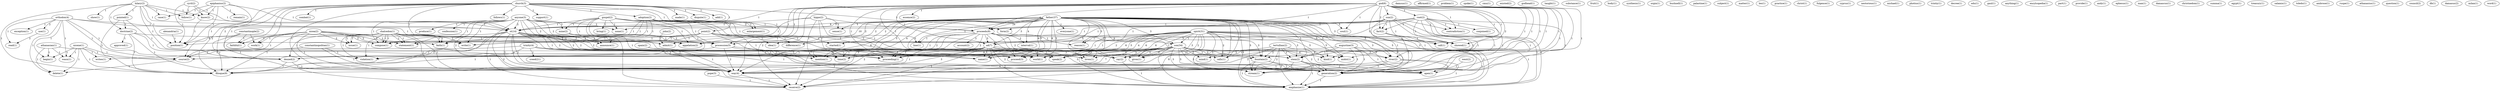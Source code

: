 digraph G {
  epiphanius [ label="epiphanius(2)" ];
  case [ label="case(1)" ];
  follow [ label="follow(1)" ];
  remain [ label="remain(1)" ];
  know [ label="know(2)" ];
  st [ label="st(14)" ];
  speak [ label="speak(2)" ];
  position [ label="position(1)" ];
  damsus [ label="damsus(1)" ];
  hilary [ label="hilary(2)" ];
  show [ label="show(1)" ];
  pointed [ label="pointed(1)" ];
  doctrine [ label="doctrine(2)" ];
  filioque [ label="filioque(9)" ];
  time [ label="time(2)" ];
  affirmed [ label="affirmed(1)" ];
  problem [ label="problem(1)" ];
  spoke [ label="spoke(1)" ];
  anyone [ label="anyone(3)" ];
  produce [ label="produce(1)" ];
  confession [ label="confession(1)" ];
  mine [ label="mine(2)" ];
  announce [ label="announce(1)" ];
  none [ label="none(1)" ];
  appelation [ label="appelation(2)" ];
  proceeds [ label="proceeds(8)" ];
  write [ label="write(1)" ];
  loves [ label="loves(1)" ];
  name [ label="name(1)" ];
  world [ label="world(1)" ];
  faith [ label="faith(1)" ];
  way [ label="way(4)" ];
  compose [ label="compose(1)" ];
  receive [ label="receive(2)" ];
  church [ label="church(3)" ];
  add [ label="add(1)" ];
  combat [ label="combat(1)" ];
  adoption [ label="adoption(2)" ];
  follows [ label="follows(1)" ];
  support [ label="support(1)" ];
  form [ label="form(2)" ];
  procession [ label="procession(5)" ];
  denied [ label="denied(2)" ];
  made [ label="made(1)" ];
  dispute [ label="dispute(1)" ];
  enlargement [ label="enlargement(1)" ];
  faithful [ label="faithful(1)" ];
  course [ label="course(2)" ];
  work [ label="work(1)" ];
  admit [ label="admit(1)" ];
  cmu [ label="cmu(1)" ];
  existed [ label="existed(2)" ];
  godhead [ label="godhead(1)" ];
  taught [ label="taught(1)" ];
  substance [ label="substance(1)" ];
  fruit [ label="fruit(1)" ];
  approved [ label="approved(1)" ];
  body [ label="body(1)" ];
  cyril [ label="cyril(2)" ];
  gospel [ label="gospel(2)" ];
  bring [ label="bring(1)" ];
  line [ label="line(1)" ];
  synthesis [ label="synthesis(1)" ];
  use [ label="use(2)" ];
  read [ label="read(1)" ];
  point [ label="point(2)" ];
  statement [ label="statement(1)" ];
  orgin [ label="orgin(1)" ];
  bushnell [ label="bushnell(1)" ];
  palastine [ label="palastine(1)" ];
  nicene [ label="nicene(1)" ];
  begin [ label="begin(1)" ];
  wasn [ label="wasn(1)" ];
  delete [ label="delete(1)" ];
  writes [ label="writes(1)" ];
  god [ label="god(6)" ];
  sun [ label="sun(2)" ];
  root [ label="root(2)" ];
  essence [ label="essence(2)" ];
  contradiction [ label="contradiction(1)" ];
  fact [ label="fact(2)" ];
  call [ label="call(1)" ];
  showed [ label="showed(1)" ];
  ad [ label="ad(7)" ];
  soul [ label="soul(1)" ];
  river [ label="river(2)" ];
  proceeding [ label="proceeding(1)" ];
  midst [ label="midst(1)" ];
  calls [ label="calls(1)" ];
  fountain [ label="fountain(2)" ];
  stem [ label="stem(2)" ];
  apex [ label="apex(1)" ];
  generation [ label="generation(2)" ];
  ray [ label="ray(2)" ];
  emphasize [ label="emphasize(1)" ];
  kind [ label="kind(1)" ];
  stream [ label="stream(1)" ];
  idea [ label="idea(1)" ];
  started [ label="started(1)" ];
  difference [ label="difference(1)" ];
  chalcedon [ label="chalcedon(1)" ];
  issue [ label="issue(1)" ];
  violation [ label="violation(1)" ];
  subject [ label="subject(1)" ];
  conjoined [ label="conjoined(1)" ];
  matter [ label="matter(1)" ];
  leo [ label="leo(1)" ];
  mention [ label="mention(1)" ];
  orthodox [ label="orthodox(4)" ];
  use [ label="use(1)" ];
  exception [ label="exception(1)" ];
  practice [ label="practice(1)" ];
  father [ label="father(37)" ];
  sense [ label="sense(1)" ];
  everyone [ label="everyone(1)" ];
  interval [ label="interval(1)" ];
  son [ label="son(34)" ];
  gives [ label="gives(1)" ];
  proceed [ label="proceed(3)" ];
  reason [ label="reason(1)" ];
  mind [ label="mind(1)" ];
  christ [ label="christ(1)" ];
  hippo [ label="hippo(2)" ];
  fulgence [ label="fulgence(1)" ];
  athanasian [ label="athanasian(1)" ];
  account [ label="account(2)" ];
  cyprus [ label="cyprus(1)" ];
  nestorious [ label="nestorious(1)" ];
  michael [ label="michael(1)" ];
  photius [ label="photius(1)" ];
  trintiy [ label="trintiy(1)" ];
  constantinople [ label="constantinople(2)" ];
  nicea [ label="nicea(2)" ];
  decree [ label="decree(1)" ];
  edu [ label="edu(1)" ];
  spirit [ label="spirit(31)" ];
  trinity [ label="trinity(4)" ];
  creed [ label="creed(21)" ];
  gaul [ label="gaul(1)" ];
  alexandria [ label="alexandria(1)" ];
  anything [ label="anything(1)" ];
  constantinopolitan [ label="constantinopolitan(1)" ];
  encylcopedia [ label="encylcopedia(1)" ];
  part [ label="part(1)" ];
  provide [ label="provide(1)" ];
  andy [ label="andy(1)" ];
  chalcedon [ label="chalcedon(1)" ];
  ephesus [ label="ephesus(1)" ];
  man [ label="man(1)" ];
  damascus [ label="damascus(1)" ];
  christnedom [ label="christnedom(1)" ];
  summa [ label="summa(1)" ];
  egypt [ label="egypt(1)" ];
  treasury [ label="treasury(1)" ];
  salamis [ label="salamis(1)" ];
  toledo [ label="toledo(1)" ];
  spain [ label="spain(2)" ];
  tertullian [ label="tertullian(2)" ];
  ambrose [ label="ambrose(1)" ];
  ruspe [ label="ruspe(1)" ];
  athanasius [ label="athanasius(1)" ];
  west [ label="west(2)" ];
  question [ label="question(1)" ];
  council [ label="council(2)" ];
  augustine [ label="augustine(3)" ];
  pope [ label="pope(3)" ];
  john [ label="john(2)" ];
  db [ label="db(1)" ];
  damasus [ label="damasus(2)" ];
  milan [ label="milan(1)" ];
  word [ label="word(1)" ];
  epiphanius -> case [ label="1" ];
  epiphanius -> follow [ label="1" ];
  epiphanius -> remain [ label="1" ];
  epiphanius -> know [ label="1" ];
  epiphanius -> st [ label="1" ];
  epiphanius -> speak [ label="1" ];
  epiphanius -> position [ label="1" ];
  hilary -> show [ label="1" ];
  hilary -> pointed [ label="1" ];
  hilary -> doctrine [ label="1" ];
  hilary -> case [ label="1" ];
  hilary -> follow [ label="1" ];
  hilary -> know [ label="1" ];
  hilary -> st [ label="1" ];
  hilary -> position [ label="1" ];
  hilary -> filioque [ label="1" ];
  hilary -> time [ label="1" ];
  anyone -> produce [ label="1" ];
  anyone -> confession [ label="1" ];
  anyone -> mine [ label="2" ];
  anyone -> announce [ label="2" ];
  anyone -> none [ label="2" ];
  anyone -> appelation [ label="2" ];
  anyone -> proceeds [ label="2" ];
  anyone -> st [ label="2" ];
  anyone -> write [ label="1" ];
  anyone -> loves [ label="2" ];
  anyone -> name [ label="2" ];
  anyone -> world [ label="2" ];
  anyone -> faith [ label="1" ];
  anyone -> way [ label="2" ];
  anyone -> compose [ label="1" ];
  anyone -> receive [ label="2" ];
  church -> add [ label="1" ];
  church -> combat [ label="1" ];
  church -> adoption [ label="1" ];
  church -> follows [ label="1" ];
  church -> support [ label="1" ];
  church -> form [ label="1" ];
  church -> procession [ label="1" ];
  church -> denied [ label="2" ];
  church -> made [ label="1" ];
  church -> dispute [ label="1" ];
  church -> enlargement [ label="1" ];
  church -> st [ label="1" ];
  church -> faithful [ label="1" ];
  church -> course [ label="1" ];
  church -> work [ label="1" ];
  church -> filioque [ label="2" ];
  church -> way [ label="1" ];
  church -> admit [ label="1" ];
  pointed -> doctrine [ label="1" ];
  pointed -> filioque [ label="1" ];
  pointed -> time [ label="1" ];
  doctrine -> approved [ label="1" ];
  doctrine -> procession [ label="1" ];
  doctrine -> denied [ label="1" ];
  doctrine -> filioque [ label="1" ];
  doctrine -> way [ label="1" ];
  cyril -> follow [ label="1" ];
  cyril -> know [ label="1" ];
  cyril -> st [ label="1" ];
  cyril -> position [ label="1" ];
  gospel -> mine [ label="1" ];
  gospel -> bring [ label="1" ];
  gospel -> announce [ label="1" ];
  gospel -> none [ label="1" ];
  gospel -> appelation [ label="1" ];
  gospel -> st [ label="1" ];
  gospel -> loves [ label="1" ];
  gospel -> name [ label="1" ];
  gospel -> line [ label="1" ];
  gospel -> world [ label="1" ];
  gospel -> way [ label="1" ];
  gospel -> receive [ label="1" ];
  use -> read [ label="2" ];
  adoption -> point [ label="1" ];
  adoption -> form [ label="1" ];
  adoption -> procession [ label="1" ];
  adoption -> denied [ label="1" ];
  adoption -> enlargement [ label="1" ];
  adoption -> write [ label="1" ];
  adoption -> statement [ label="1" ];
  adoption -> faith [ label="1" ];
  adoption -> compose [ label="1" ];
  mine -> announce [ label="1" ];
  mine -> appelation [ label="1" ];
  nicene -> begin [ label="1" ];
  nicene -> wasn [ label="1" ];
  nicene -> course [ label="1" ];
  nicene -> delete [ label="1" ];
  nicene -> filioque [ label="1" ];
  nicene -> writes [ label="1" ];
  god -> sun [ label="1" ];
  god -> root [ label="1" ];
  god -> essence [ label="1" ];
  god -> form [ label="1" ];
  god -> procession [ label="1" ];
  god -> contradiction [ label="1" ];
  god -> fact [ label="2" ];
  god -> call [ label="1" ];
  god -> appelation [ label="1" ];
  god -> proceeds [ label="4" ];
  god -> showed [ label="1" ];
  god -> st [ label="1" ];
  god -> ad [ label="1" ];
  god -> soul [ label="1" ];
  god -> river [ label="1" ];
  god -> proceeding [ label="1" ];
  god -> midst [ label="1" ];
  god -> calls [ label="2" ];
  god -> way [ label="1" ];
  god -> fountain [ label="1" ];
  god -> stem [ label="1" ];
  god -> apex [ label="1" ];
  god -> generation [ label="1" ];
  god -> ray [ label="1" ];
  god -> emphasize [ label="1" ];
  god -> kind [ label="1" ];
  god -> stream [ label="1" ];
  god -> receive [ label="2" ];
  sun -> procession [ label="1" ];
  sun -> contradiction [ label="1" ];
  sun -> fact [ label="1" ];
  sun -> proceeds [ label="1" ];
  sun -> showed [ label="1" ];
  sun -> ad [ label="1" ];
  sun -> way [ label="1" ];
  sun -> apex [ label="1" ];
  sun -> generation [ label="1" ];
  sun -> emphasize [ label="1" ];
  point -> idea [ label="1" ];
  point -> started [ label="1" ];
  point -> difference [ label="1" ];
  point -> write [ label="1" ];
  point -> proceeding [ label="1" ];
  point -> statement [ label="1" ];
  point -> faith [ label="1" ];
  point -> generation [ label="1" ];
  point -> compose [ label="1" ];
  chalcedon -> procession [ label="1" ];
  chalcedon -> denied [ label="1" ];
  chalcedon -> write [ label="1" ];
  chalcedon -> issue [ label="1" ];
  chalcedon -> statement [ label="1" ];
  chalcedon -> violation [ label="1" ];
  chalcedon -> faith [ label="1" ];
  chalcedon -> way [ label="1" ];
  chalcedon -> compose [ label="1" ];
  root -> procession [ label="1" ];
  root -> contradiction [ label="1" ];
  root -> fact [ label="1" ];
  root -> proceeds [ label="1" ];
  root -> showed [ label="1" ];
  root -> ad [ label="1" ];
  root -> conjoined [ label="1" ];
  root -> way [ label="1" ];
  root -> apex [ label="1" ];
  root -> generation [ label="1" ];
  root -> emphasize [ label="1" ];
  root -> stream [ label="1" ];
  form -> call [ label="1" ];
  procession -> denied [ label="1" ];
  procession -> mention [ label="2" ];
  procession -> way [ label="2" ];
  procession -> emphasize [ label="1" ];
  orthodox -> denied [ label="1" ];
  orthodox -> read [ label="1" ];
  orthodox -> begin [ label="1" ];
  orthodox -> st [ label="1" ];
  orthodox -> wasn [ label="1" ];
  orthodox -> course [ label="1" ];
  orthodox -> use [ label="2" ];
  orthodox -> delete [ label="1" ];
  orthodox -> exception [ label="1" ];
  orthodox -> admit [ label="1" ];
  denied -> filioque [ label="1" ];
  denied -> way [ label="1" ];
  fact -> call [ label="1" ];
  fact -> way [ label="1" ];
  fact -> emphasize [ label="1" ];
  know -> st [ label="1" ];
  know -> position [ label="1" ];
  father -> none [ label="5" ];
  father -> appelation [ label="10" ];
  father -> proceeds [ label="24" ];
  father -> sense [ label="5" ];
  father -> idea [ label="2" ];
  father -> everyone [ label="1" ];
  father -> started [ label="2" ];
  father -> showed [ label="3" ];
  father -> st [ label="9" ];
  father -> ad [ label="3" ];
  father -> interval [ label="4" ];
  father -> mention [ label="5" ];
  father -> difference [ label="2" ];
  father -> soul [ label="5" ];
  father -> speak [ label="1" ];
  father -> son [ label="3" ];
  father -> river [ label="3" ];
  father -> gives [ label="4" ];
  father -> proceeding [ label="8" ];
  father -> loves [ label="5" ];
  father -> name [ label="5" ];
  father -> line [ label="1" ];
  father -> midst [ label="5" ];
  father -> calls [ label="2" ];
  father -> proceed [ label="6" ];
  father -> reason [ label="3" ];
  father -> world [ label="5" ];
  father -> way [ label="8" ];
  father -> fountain [ label="3" ];
  father -> mind [ label="1" ];
  father -> stem [ label="3" ];
  father -> time [ label="4" ];
  father -> apex [ label="3" ];
  father -> generation [ label="5" ];
  father -> ray [ label="3" ];
  father -> emphasize [ label="3" ];
  father -> kind [ label="5" ];
  father -> stream [ label="3" ];
  father -> receive [ label="7" ];
  hippo -> proceeds [ label="1" ];
  hippo -> sense [ label="1" ];
  hippo -> st [ label="1" ];
  hippo -> mention [ label="1" ];
  hippo -> proceeding [ label="1" ];
  hippo -> position [ label="1" ];
  hippo -> proceed [ label="1" ];
  athanasian -> begin [ label="1" ];
  athanasian -> wasn [ label="1" ];
  athanasian -> course [ label="1" ];
  athanasian -> delete [ label="1" ];
  proceeds -> showed [ label="3" ];
  proceeds -> ad [ label="3" ];
  proceeds -> interval [ label="2" ];
  proceeds -> mention [ label="1" ];
  proceeds -> son [ label="1" ];
  proceeds -> account [ label="2" ];
  proceeds -> gives [ label="2" ];
  proceeds -> proceeding [ label="2" ];
  proceeds -> line [ label="1" ];
  proceeds -> reason [ label="1" ];
  proceeds -> way [ label="3" ];
  proceeds -> time [ label="2" ];
  proceeds -> generation [ label="3" ];
  proceeds -> emphasize [ label="3" ];
  proceeds -> receive [ label="2" ];
  st -> ad [ label="2" ];
  st -> river [ label="2" ];
  st -> name [ label="1" ];
  st -> position [ label="8" ];
  st -> filioque [ label="1" ];
  st -> way [ label="3" ];
  st -> fountain [ label="2" ];
  st -> stem [ label="2" ];
  st -> apex [ label="2" ];
  st -> generation [ label="2" ];
  st -> ray [ label="2" ];
  st -> admit [ label="1" ];
  st -> emphasize [ label="2" ];
  st -> stream [ label="2" ];
  st -> receive [ label="1" ];
  ad -> mention [ label="1" ];
  ad -> speak [ label="1" ];
  ad -> proceeding [ label="1" ];
  ad -> loves [ label="1" ];
  ad -> name [ label="1" ];
  ad -> filioque [ label="1" ];
  ad -> proceed [ label="1" ];
  ad -> world [ label="1" ];
  ad -> way [ label="3" ];
  ad -> time [ label="1" ];
  ad -> generation [ label="2" ];
  ad -> emphasize [ label="2" ];
  ad -> receive [ label="1" ];
  constantinople -> faithful [ label="1" ];
  constantinople -> work [ label="1" ];
  constantinople -> filioque [ label="1" ];
  constantinople -> way [ label="1" ];
  nicea -> write [ label="2" ];
  nicea -> faithful [ label="1" ];
  nicea -> course [ label="1" ];
  nicea -> issue [ label="2" ];
  nicea -> work [ label="1" ];
  nicea -> statement [ label="2" ];
  nicea -> filioque [ label="1" ];
  nicea -> faith [ label="2" ];
  nicea -> way [ label="1" ];
  nicea -> compose [ label="2" ];
  spirit -> speak [ label="1" ];
  spirit -> son [ label="1" ];
  spirit -> river [ label="3" ];
  spirit -> gives [ label="2" ];
  spirit -> course [ label="1" ];
  spirit -> proceeding [ label="5" ];
  spirit -> loves [ label="6" ];
  spirit -> name [ label="6" ];
  spirit -> midst [ label="5" ];
  spirit -> calls [ label="2" ];
  spirit -> proceed [ label="4" ];
  spirit -> reason [ label="1" ];
  spirit -> violation [ label="1" ];
  spirit -> world [ label="6" ];
  spirit -> way [ label="10" ];
  spirit -> fountain [ label="3" ];
  spirit -> stem [ label="3" ];
  spirit -> time [ label="2" ];
  spirit -> apex [ label="3" ];
  spirit -> generation [ label="4" ];
  spirit -> ray [ label="3" ];
  spirit -> emphasize [ label="3" ];
  spirit -> kind [ label="5" ];
  spirit -> stream [ label="3" ];
  spirit -> receive [ label="8" ];
  son -> river [ label="3" ];
  son -> gives [ label="3" ];
  son -> course [ label="1" ];
  son -> proceeding [ label="8" ];
  son -> loves [ label="3" ];
  son -> name [ label="3" ];
  son -> midst [ label="6" ];
  son -> calls [ label="1" ];
  son -> proceed [ label="6" ];
  son -> violation [ label="1" ];
  son -> world [ label="3" ];
  son -> way [ label="7" ];
  son -> fountain [ label="3" ];
  son -> mind [ label="2" ];
  son -> stem [ label="3" ];
  son -> time [ label="3" ];
  son -> apex [ label="3" ];
  son -> generation [ label="5" ];
  son -> ray [ label="3" ];
  son -> emphasize [ label="3" ];
  son -> kind [ label="6" ];
  son -> stream [ label="3" ];
  son -> receive [ label="4" ];
  trinity -> proceeding [ label="2" ];
  trinity -> filioque [ label="1" ];
  trinity -> proceed [ label="1" ];
  trinity -> writes [ label="1" ];
  trinity -> generation [ label="1" ];
  trinity -> creed [ label="1" ];
  river -> way [ label="1" ];
  river -> apex [ label="1" ];
  river -> generation [ label="1" ];
  river -> emphasize [ label="1" ];
  alexandria -> position [ label="1" ];
  constantinopolitan -> course [ label="1" ];
  constantinopolitan -> violation [ label="1" ];
  constantinopolitan -> way [ label="1" ];
  course -> delete [ label="1" ];
  chalcedon -> issue [ label="1" ];
  chalcedon -> statement [ label="1" ];
  chalcedon -> violation [ label="1" ];
  chalcedon -> faith [ label="1" ];
  chalcedon -> way [ label="1" ];
  chalcedon -> compose [ label="1" ];
  spain -> way [ label="1" ];
  spain -> time [ label="1" ];
  tertullian -> way [ label="2" ];
  tertullian -> fountain [ label="2" ];
  tertullian -> stem [ label="2" ];
  tertullian -> apex [ label="2" ];
  tertullian -> generation [ label="2" ];
  tertullian -> ray [ label="2" ];
  tertullian -> emphasize [ label="2" ];
  tertullian -> stream [ label="2" ];
  way -> receive [ label="1" ];
  fountain -> apex [ label="1" ];
  fountain -> generation [ label="1" ];
  fountain -> emphasize [ label="1" ];
  fountain -> stream [ label="1" ];
  west -> generation [ label="1" ];
  augustine -> stem [ label="1" ];
  augustine -> apex [ label="1" ];
  augustine -> generation [ label="1" ];
  augustine -> ray [ label="1" ];
  augustine -> emphasize [ label="1" ];
  augustine -> stream [ label="1" ];
  pope -> receive [ label="1" ];
  stem -> apex [ label="1" ];
  stem -> generation [ label="1" ];
  stem -> emphasize [ label="1" ];
  stem -> stream [ label="1" ];
  john -> admit [ label="1" ];
  generation -> emphasize [ label="1" ];
  ray -> emphasize [ label="1" ];
}
